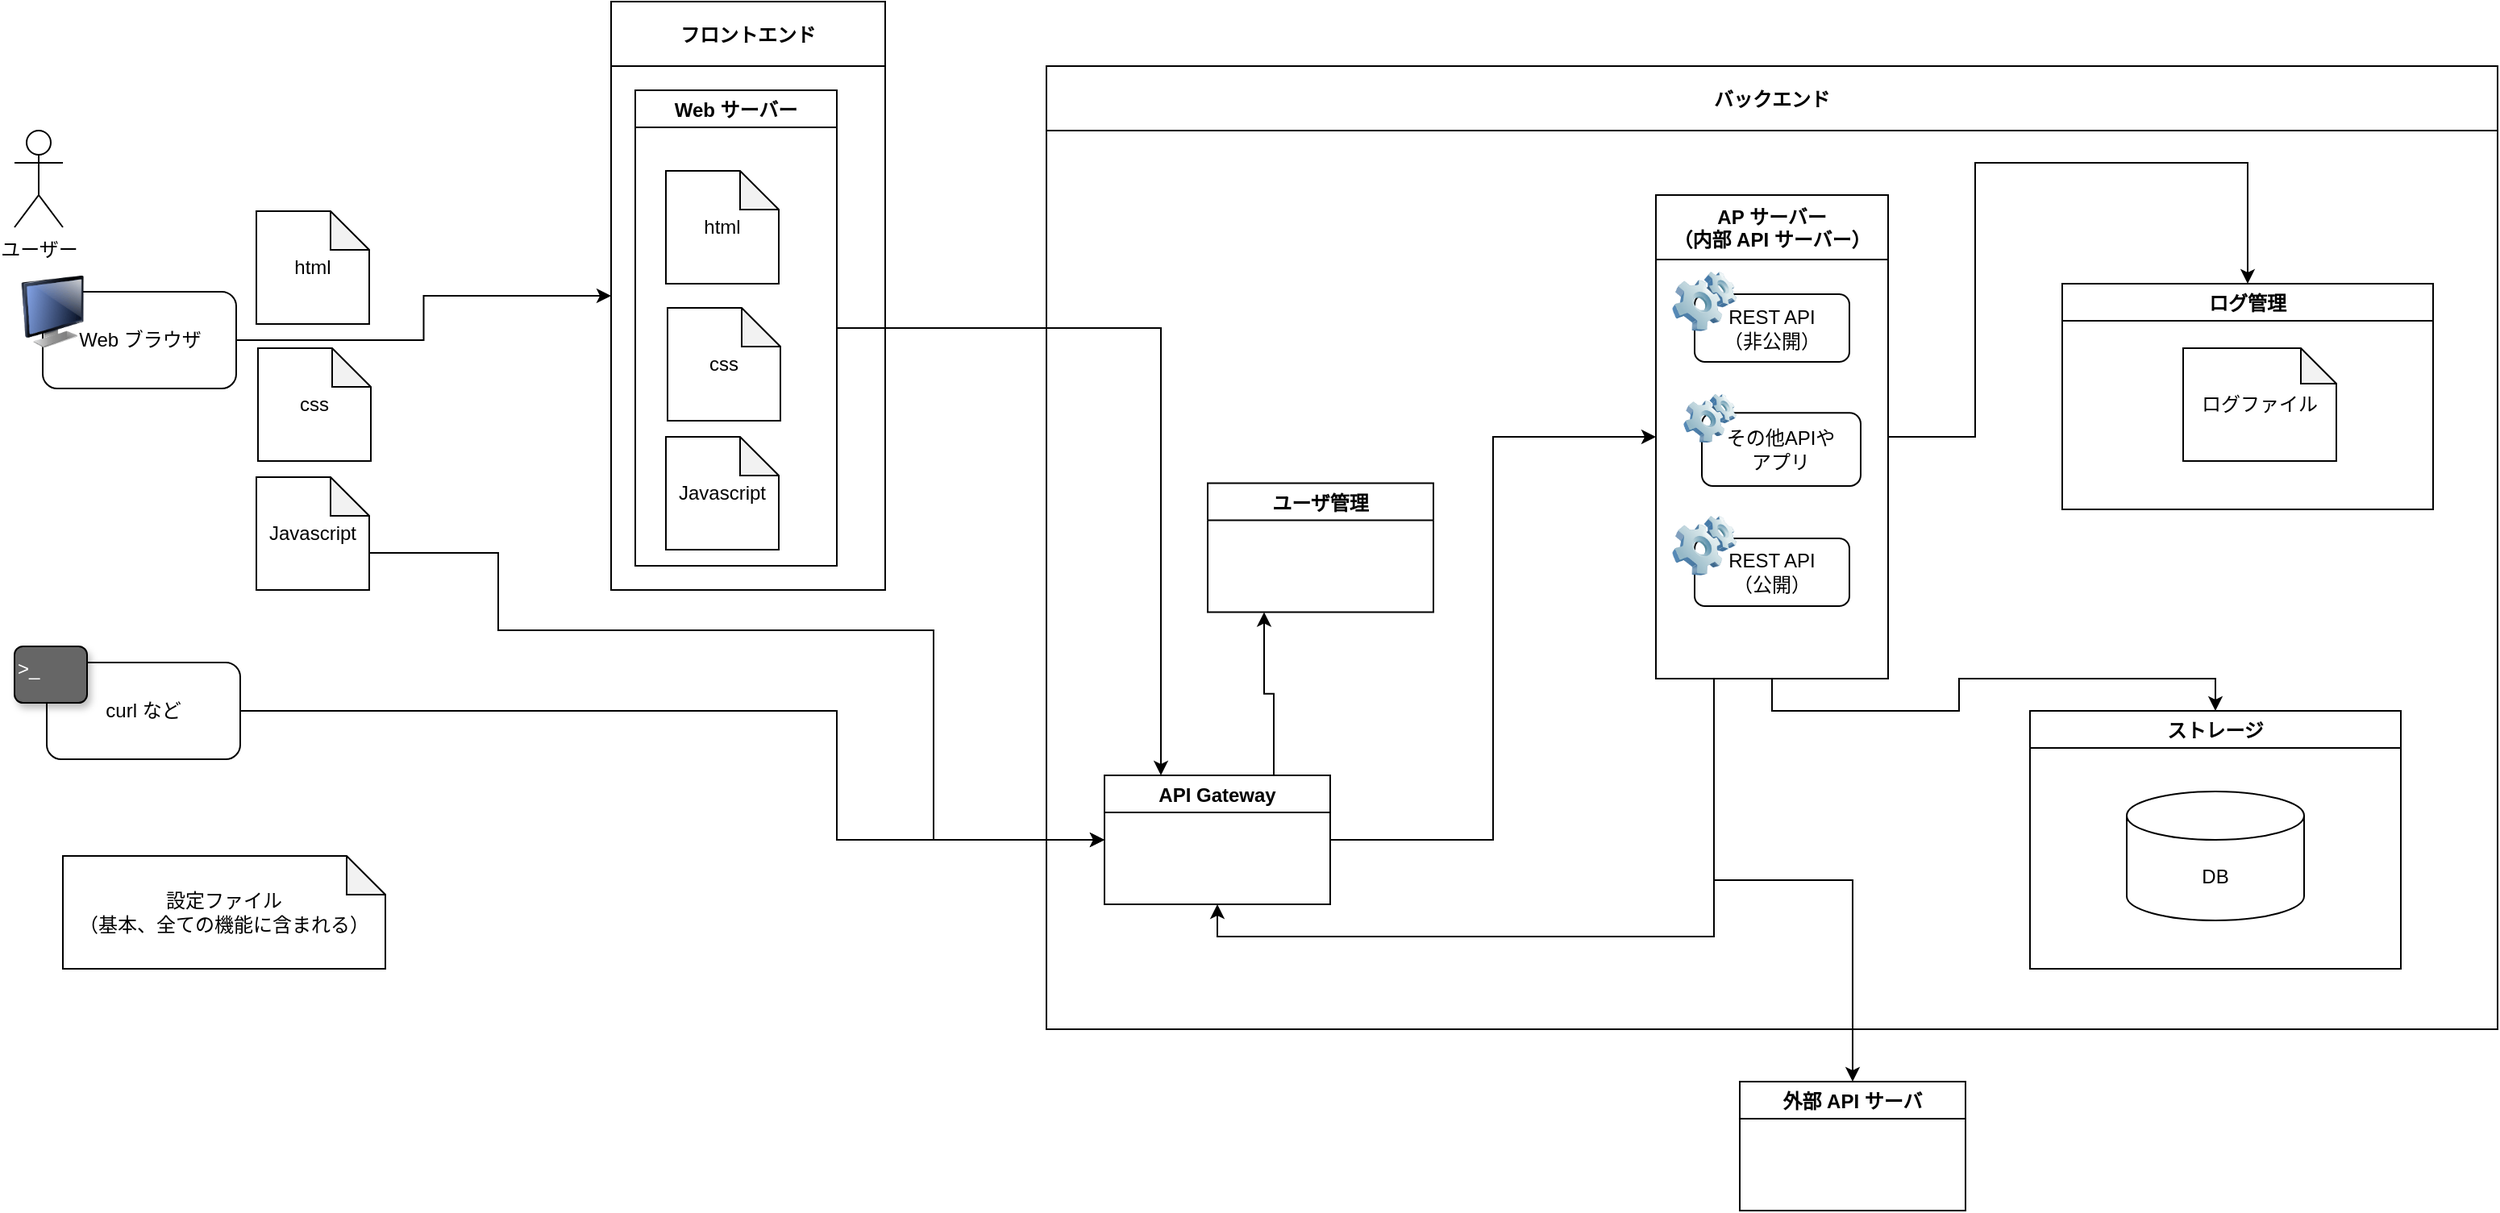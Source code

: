 <mxfile version="14.9.6" type="device"><diagram id="Ta2MHy69ijqj4SMBKt8w" name="ページ1"><mxGraphModel dx="1590" dy="816" grid="1" gridSize="10" guides="1" tooltips="1" connect="1" arrows="1" fold="1" page="1" pageScale="1" pageWidth="980" pageHeight="690" math="0" shadow="0"><root><mxCell id="0"/><mxCell id="1" parent="0"/><mxCell id="vQHVVpV3rCsH5oSKNR02-2" value="" style="group" parent="1" vertex="1" connectable="0"><mxGeometry x="20" y="200" width="137.5" height="70" as="geometry"/></mxCell><mxCell id="vQHVVpV3rCsH5oSKNR02-3" value="Web ブラウザ" style="rounded=1;whiteSpace=wrap;html=1;align=center;" parent="vQHVVpV3rCsH5oSKNR02-2" vertex="1"><mxGeometry x="17.5" y="10" width="120" height="60" as="geometry"/></mxCell><mxCell id="vQHVVpV3rCsH5oSKNR02-4" value="" style="image;html=1;image=img/lib/clip_art/computers/Monitor_128x128.png;sketch=0;fillColor=#FFFFFF;gradientDirection=south;" parent="vQHVVpV3rCsH5oSKNR02-2" vertex="1"><mxGeometry width="47.5" height="45" as="geometry"/></mxCell><mxCell id="vQHVVpV3rCsH5oSKNR02-9" style="edgeStyle=orthogonalEdgeStyle;rounded=0;orthogonalLoop=1;jettySize=auto;html=1;exitX=1;exitY=0.5;exitDx=0;exitDy=0;entryX=0;entryY=0.5;entryDx=0;entryDy=0;" parent="1" source="vQHVVpV3rCsH5oSKNR02-3" target="vQHVVpV3rCsH5oSKNR02-19" edge="1"><mxGeometry relative="1" as="geometry"/></mxCell><mxCell id="vQHVVpV3rCsH5oSKNR02-15" value="設定ファイル&lt;br&gt;（基本、全ての機能に含まれる）" style="shape=note;whiteSpace=wrap;html=1;backgroundOutline=1;darkOpacity=0.05;size=24;" parent="1" vertex="1"><mxGeometry x="50" y="560" width="200" height="70" as="geometry"/></mxCell><mxCell id="vQHVVpV3rCsH5oSKNR02-24" value="ユーザー" style="shape=umlActor;verticalLabelPosition=bottom;verticalAlign=top;html=1;outlineConnect=0;" parent="1" vertex="1"><mxGeometry x="20" y="110" width="30" height="60" as="geometry"/></mxCell><mxCell id="vQHVVpV3rCsH5oSKNR02-27" value="" style="group" parent="1" vertex="1" connectable="0"><mxGeometry x="20" y="430" width="140" height="70" as="geometry"/></mxCell><mxCell id="vQHVVpV3rCsH5oSKNR02-28" value="curl など" style="rounded=1;whiteSpace=wrap;html=1;sketch=0;gradientDirection=south;fillColor=#FFFFFF;" parent="vQHVVpV3rCsH5oSKNR02-27" vertex="1"><mxGeometry x="20" y="10" width="120" height="60" as="geometry"/></mxCell><mxCell id="vQHVVpV3rCsH5oSKNR02-29" value="&amp;gt;_" style="text;html=1;align=left;verticalAlign=top;whiteSpace=wrap;rounded=1;shadow=1;glass=0;sketch=0;strokeColor=#000000;fontColor=#FFFFFF;fillColor=#666666;" parent="vQHVVpV3rCsH5oSKNR02-27" vertex="1"><mxGeometry width="45" height="35" as="geometry"/></mxCell><mxCell id="vQHVVpV3rCsH5oSKNR02-33" style="edgeStyle=orthogonalEdgeStyle;rounded=0;orthogonalLoop=1;jettySize=auto;html=1;exitX=1;exitY=0.5;exitDx=0;exitDy=0;entryX=0;entryY=0.5;entryDx=0;entryDy=0;" parent="1" source="vQHVVpV3rCsH5oSKNR02-28" target="erAVx0DsUT05wwd8jGDX-2" edge="1"><mxGeometry relative="1" as="geometry"><Array as="points"><mxPoint x="530" y="470"/><mxPoint x="530" y="550"/></Array></mxGeometry></mxCell><mxCell id="eWmEFVrUydlSxEBkH6kt-3" style="edgeStyle=orthogonalEdgeStyle;rounded=0;orthogonalLoop=1;jettySize=auto;html=1;exitX=0;exitY=0;exitDx=70;exitDy=47;entryX=0;entryY=0.5;entryDx=0;entryDy=0;exitPerimeter=0;" parent="1" source="u7lknYu2FAffA3UjV9eJ-7" target="erAVx0DsUT05wwd8jGDX-2" edge="1"><mxGeometry relative="1" as="geometry"><Array as="points"><mxPoint x="320" y="372"/><mxPoint x="320" y="420"/><mxPoint x="590" y="420"/><mxPoint x="590" y="550"/></Array></mxGeometry></mxCell><mxCell id="vQHVVpV3rCsH5oSKNR02-19" value="フロントエンド" style="swimlane;align=center;startSize=40;" parent="1" vertex="1"><mxGeometry x="390" y="30" width="170" height="365" as="geometry"/></mxCell><mxCell id="eWmEFVrUydlSxEBkH6kt-1" value="Web サーバー" style="swimlane;align=center;" parent="vQHVVpV3rCsH5oSKNR02-19" vertex="1"><mxGeometry x="15" y="55" width="125" height="295" as="geometry"/></mxCell><mxCell id="vQHVVpV3rCsH5oSKNR02-14" value="html" style="shape=note;whiteSpace=wrap;html=1;backgroundOutline=1;darkOpacity=0.05;size=24;" parent="eWmEFVrUydlSxEBkH6kt-1" vertex="1"><mxGeometry x="19" y="50" width="70" height="70" as="geometry"/></mxCell><mxCell id="vQHVVpV3rCsH5oSKNR02-26" value="css" style="shape=note;whiteSpace=wrap;html=1;backgroundOutline=1;darkOpacity=0.05;size=24;" parent="eWmEFVrUydlSxEBkH6kt-1" vertex="1"><mxGeometry x="20" y="135" width="70" height="70" as="geometry"/></mxCell><mxCell id="erAVx0DsUT05wwd8jGDX-1" value="Javascript" style="shape=note;whiteSpace=wrap;html=1;backgroundOutline=1;darkOpacity=0.05;size=24;" parent="eWmEFVrUydlSxEBkH6kt-1" vertex="1"><mxGeometry x="19" y="215" width="70" height="70" as="geometry"/></mxCell><mxCell id="vQHVVpV3rCsH5oSKNR02-20" value="バックエンド" style="swimlane;align=center;startSize=40;" parent="1" vertex="1"><mxGeometry x="660" y="70" width="900" height="597.5" as="geometry"/></mxCell><mxCell id="uNkRTNm05hzmPX7KpgAs-3" style="edgeStyle=orthogonalEdgeStyle;rounded=0;orthogonalLoop=1;jettySize=auto;html=1;exitX=0.25;exitY=1;exitDx=0;exitDy=0;entryX=0.5;entryY=1;entryDx=0;entryDy=0;" edge="1" parent="vQHVVpV3rCsH5oSKNR02-20" source="eWmEFVrUydlSxEBkH6kt-2" target="erAVx0DsUT05wwd8jGDX-2"><mxGeometry relative="1" as="geometry"/></mxCell><mxCell id="eWmEFVrUydlSxEBkH6kt-2" value="AP サーバー&#10;（内部 API サーバー）" style="swimlane;align=center;startSize=40;" parent="vQHVVpV3rCsH5oSKNR02-20" vertex="1"><mxGeometry x="378" y="80" width="144" height="300" as="geometry"/></mxCell><mxCell id="vQHVVpV3rCsH5oSKNR02-30" value="" style="group" parent="eWmEFVrUydlSxEBkH6kt-2" vertex="1" connectable="0"><mxGeometry x="10" y="195" width="134" height="78" as="geometry"/></mxCell><mxCell id="vQHVVpV3rCsH5oSKNR02-31" value="REST API&lt;br&gt;（公開）" style="rounded=1;whiteSpace=wrap;html=1;align=center;" parent="vQHVVpV3rCsH5oSKNR02-30" vertex="1"><mxGeometry x="14" y="18" width="96" height="42" as="geometry"/></mxCell><mxCell id="vQHVVpV3rCsH5oSKNR02-32" value="" style="image;html=1;image=img/lib/clip_art/computers/Software_128x128.png;sketch=0;fillColor=#FFFFFF;gradientDirection=south;" parent="vQHVVpV3rCsH5oSKNR02-30" vertex="1"><mxGeometry width="40" height="45" as="geometry"/></mxCell><mxCell id="u7lknYu2FAffA3UjV9eJ-8" value="" style="group" parent="eWmEFVrUydlSxEBkH6kt-2" vertex="1" connectable="0"><mxGeometry x="10" y="43.5" width="134" height="78" as="geometry"/></mxCell><mxCell id="u7lknYu2FAffA3UjV9eJ-9" value="REST API&lt;br&gt;（非公開）" style="rounded=1;whiteSpace=wrap;html=1;align=center;" parent="u7lknYu2FAffA3UjV9eJ-8" vertex="1"><mxGeometry x="14" y="18" width="96" height="42" as="geometry"/></mxCell><mxCell id="u7lknYu2FAffA3UjV9eJ-10" value="" style="image;html=1;image=img/lib/clip_art/computers/Software_128x128.png;sketch=0;fillColor=#FFFFFF;gradientDirection=south;" parent="u7lknYu2FAffA3UjV9eJ-8" vertex="1"><mxGeometry width="40" height="45" as="geometry"/></mxCell><mxCell id="u7lknYu2FAffA3UjV9eJ-15" value="" style="group" parent="eWmEFVrUydlSxEBkH6kt-2" vertex="1" connectable="0"><mxGeometry x="17" y="121.5" width="110" height="59" as="geometry"/></mxCell><mxCell id="u7lknYu2FAffA3UjV9eJ-16" value="その他APIや&lt;br&gt;アプリ" style="rounded=1;whiteSpace=wrap;html=1;align=center;" parent="u7lknYu2FAffA3UjV9eJ-15" vertex="1"><mxGeometry x="11.493" y="13.615" width="98.507" height="45.385" as="geometry"/></mxCell><mxCell id="u7lknYu2FAffA3UjV9eJ-17" value="" style="image;html=1;image=img/lib/clip_art/computers/Software_128x128.png;sketch=0;fillColor=#FFFFFF;gradientDirection=south;" parent="u7lknYu2FAffA3UjV9eJ-15" vertex="1"><mxGeometry width="32.836" height="34.038" as="geometry"/></mxCell><mxCell id="vQHVVpV3rCsH5oSKNR02-5" value="ストレージ" style="swimlane;align=center;" parent="vQHVVpV3rCsH5oSKNR02-20" vertex="1"><mxGeometry x="610" y="400" width="230" height="160" as="geometry"/></mxCell><mxCell id="vQHVVpV3rCsH5oSKNR02-11" value="DB" style="shape=cylinder3;whiteSpace=wrap;html=1;boundedLbl=1;backgroundOutline=1;size=15;" parent="vQHVVpV3rCsH5oSKNR02-5" vertex="1"><mxGeometry x="60" y="50" width="110" height="80" as="geometry"/></mxCell><mxCell id="vQHVVpV3rCsH5oSKNR02-16" style="edgeStyle=orthogonalEdgeStyle;rounded=0;orthogonalLoop=1;jettySize=auto;html=1;exitX=0.5;exitY=1;exitDx=0;exitDy=0;entryX=0.5;entryY=0;entryDx=0;entryDy=0;" parent="vQHVVpV3rCsH5oSKNR02-20" source="eWmEFVrUydlSxEBkH6kt-2" target="vQHVVpV3rCsH5oSKNR02-5" edge="1"><mxGeometry relative="1" as="geometry"/></mxCell><mxCell id="vQHVVpV3rCsH5oSKNR02-12" value="ログ管理" style="swimlane;align=center;" parent="vQHVVpV3rCsH5oSKNR02-20" vertex="1"><mxGeometry x="630" y="135" width="230" height="140" as="geometry"/></mxCell><mxCell id="vQHVVpV3rCsH5oSKNR02-13" value="ログファイル" style="shape=note;whiteSpace=wrap;html=1;backgroundOutline=1;darkOpacity=0.05;size=22;" parent="vQHVVpV3rCsH5oSKNR02-12" vertex="1"><mxGeometry x="75" y="40" width="95" height="70" as="geometry"/></mxCell><mxCell id="vQHVVpV3rCsH5oSKNR02-18" style="edgeStyle=orthogonalEdgeStyle;rounded=0;orthogonalLoop=1;jettySize=auto;html=1;exitX=1;exitY=0.5;exitDx=0;exitDy=0;entryX=0.5;entryY=0;entryDx=0;entryDy=0;" parent="vQHVVpV3rCsH5oSKNR02-20" source="eWmEFVrUydlSxEBkH6kt-2" target="vQHVVpV3rCsH5oSKNR02-12" edge="1"><mxGeometry relative="1" as="geometry"/></mxCell><mxCell id="vQHVVpV3rCsH5oSKNR02-22" value="ユーザ管理" style="swimlane;align=center;" parent="vQHVVpV3rCsH5oSKNR02-20" vertex="1"><mxGeometry x="100" y="258.75" width="140" height="80" as="geometry"/></mxCell><mxCell id="u7lknYu2FAffA3UjV9eJ-18" style="edgeStyle=orthogonalEdgeStyle;rounded=0;orthogonalLoop=1;jettySize=auto;html=1;exitX=0.75;exitY=0;exitDx=0;exitDy=0;entryX=0.25;entryY=1;entryDx=0;entryDy=0;" parent="vQHVVpV3rCsH5oSKNR02-20" source="erAVx0DsUT05wwd8jGDX-2" target="vQHVVpV3rCsH5oSKNR02-22" edge="1"><mxGeometry relative="1" as="geometry"/></mxCell><mxCell id="u7lknYu2FAffA3UjV9eJ-19" style="edgeStyle=orthogonalEdgeStyle;rounded=0;orthogonalLoop=1;jettySize=auto;html=1;exitX=1;exitY=0.5;exitDx=0;exitDy=0;entryX=0;entryY=0.5;entryDx=0;entryDy=0;" parent="vQHVVpV3rCsH5oSKNR02-20" source="erAVx0DsUT05wwd8jGDX-2" target="eWmEFVrUydlSxEBkH6kt-2" edge="1"><mxGeometry relative="1" as="geometry"/></mxCell><mxCell id="erAVx0DsUT05wwd8jGDX-2" value="API Gateway" style="swimlane;align=center;" parent="vQHVVpV3rCsH5oSKNR02-20" vertex="1"><mxGeometry x="36" y="440" width="140" height="80" as="geometry"/></mxCell><mxCell id="u7lknYu2FAffA3UjV9eJ-5" value="html" style="shape=note;whiteSpace=wrap;html=1;backgroundOutline=1;darkOpacity=0.05;size=24;" parent="1" vertex="1"><mxGeometry x="170" y="160" width="70" height="70" as="geometry"/></mxCell><mxCell id="u7lknYu2FAffA3UjV9eJ-6" value="css" style="shape=note;whiteSpace=wrap;html=1;backgroundOutline=1;darkOpacity=0.05;size=24;" parent="1" vertex="1"><mxGeometry x="171" y="245" width="70" height="70" as="geometry"/></mxCell><mxCell id="u7lknYu2FAffA3UjV9eJ-7" value="Javascript" style="shape=note;whiteSpace=wrap;html=1;backgroundOutline=1;darkOpacity=0.05;size=24;" parent="1" vertex="1"><mxGeometry x="170" y="325" width="70" height="70" as="geometry"/></mxCell><mxCell id="u7lknYu2FAffA3UjV9eJ-11" style="edgeStyle=orthogonalEdgeStyle;rounded=0;orthogonalLoop=1;jettySize=auto;html=1;exitX=1;exitY=0.5;exitDx=0;exitDy=0;entryX=0.25;entryY=0;entryDx=0;entryDy=0;" parent="1" source="eWmEFVrUydlSxEBkH6kt-1" target="erAVx0DsUT05wwd8jGDX-2" edge="1"><mxGeometry relative="1" as="geometry"/></mxCell><mxCell id="uNkRTNm05hzmPX7KpgAs-1" value="外部 API サーバ" style="swimlane;align=center;" vertex="1" parent="1"><mxGeometry x="1090" y="700" width="140" height="80" as="geometry"/></mxCell><mxCell id="uNkRTNm05hzmPX7KpgAs-2" style="edgeStyle=orthogonalEdgeStyle;rounded=0;orthogonalLoop=1;jettySize=auto;html=1;exitX=0.25;exitY=1;exitDx=0;exitDy=0;" edge="1" parent="1" source="eWmEFVrUydlSxEBkH6kt-2" target="uNkRTNm05hzmPX7KpgAs-1"><mxGeometry relative="1" as="geometry"/></mxCell></root></mxGraphModel></diagram></mxfile>
